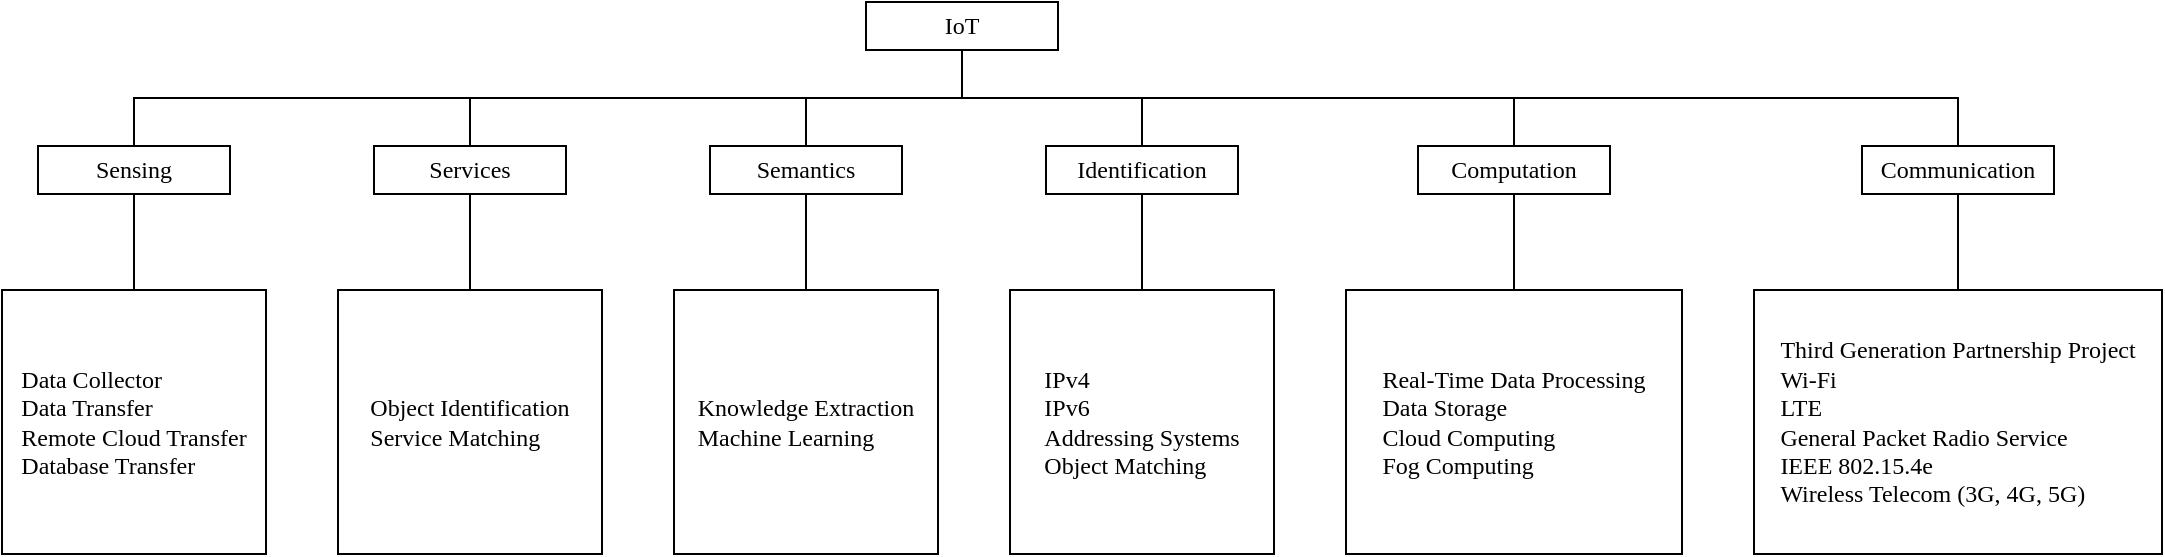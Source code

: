 <mxfile version="24.4.15" type="device">
  <diagram name="Page-1" id="cpVl-XdMm6i_dnP8wX1L">
    <mxGraphModel dx="2583" dy="744" grid="1" gridSize="12" guides="1" tooltips="1" connect="1" arrows="1" fold="1" page="0" pageScale="1" pageWidth="827" pageHeight="1169" background="none" math="0" shadow="0">
      <root>
        <mxCell id="0" />
        <mxCell id="1" parent="0" />
        <mxCell id="fNZFB94BEyN8GhcsSaSw-48" style="edgeStyle=orthogonalEdgeStyle;rounded=0;orthogonalLoop=1;jettySize=auto;html=1;exitX=0.5;exitY=1;exitDx=0;exitDy=0;entryX=0.5;entryY=0;entryDx=0;entryDy=0;endArrow=none;endFill=0;" edge="1" parent="1" source="fNZFB94BEyN8GhcsSaSw-3" target="fNZFB94BEyN8GhcsSaSw-18">
          <mxGeometry relative="1" as="geometry" />
        </mxCell>
        <mxCell id="fNZFB94BEyN8GhcsSaSw-3" value="&lt;font face=&quot;Times New Roman&quot;&gt;Sensing&lt;/font&gt;" style="rounded=0;whiteSpace=wrap;html=1;" vertex="1" parent="1">
          <mxGeometry x="-798" y="312" width="96" height="24" as="geometry" />
        </mxCell>
        <mxCell id="fNZFB94BEyN8GhcsSaSw-49" style="edgeStyle=orthogonalEdgeStyle;rounded=0;orthogonalLoop=1;jettySize=auto;html=1;exitX=0.5;exitY=1;exitDx=0;exitDy=0;entryX=0.5;entryY=0;entryDx=0;entryDy=0;endArrow=none;endFill=0;" edge="1" parent="1" source="fNZFB94BEyN8GhcsSaSw-5" target="fNZFB94BEyN8GhcsSaSw-12">
          <mxGeometry relative="1" as="geometry" />
        </mxCell>
        <mxCell id="fNZFB94BEyN8GhcsSaSw-5" value="&lt;font face=&quot;Times New Roman&quot;&gt;Services&lt;/font&gt;" style="rounded=0;whiteSpace=wrap;html=1;" vertex="1" parent="1">
          <mxGeometry x="-630" y="312" width="96" height="24" as="geometry" />
        </mxCell>
        <mxCell id="fNZFB94BEyN8GhcsSaSw-50" style="edgeStyle=orthogonalEdgeStyle;rounded=0;orthogonalLoop=1;jettySize=auto;html=1;entryX=0.5;entryY=0;entryDx=0;entryDy=0;endArrow=none;endFill=0;" edge="1" parent="1" source="fNZFB94BEyN8GhcsSaSw-6" target="fNZFB94BEyN8GhcsSaSw-13">
          <mxGeometry relative="1" as="geometry" />
        </mxCell>
        <mxCell id="fNZFB94BEyN8GhcsSaSw-6" value="&lt;font face=&quot;Times New Roman&quot;&gt;Semantics&lt;/font&gt;" style="rounded=0;whiteSpace=wrap;html=1;" vertex="1" parent="1">
          <mxGeometry x="-462" y="312" width="96" height="24" as="geometry" />
        </mxCell>
        <mxCell id="fNZFB94BEyN8GhcsSaSw-51" style="edgeStyle=orthogonalEdgeStyle;rounded=0;orthogonalLoop=1;jettySize=auto;html=1;endArrow=none;endFill=0;" edge="1" parent="1" source="fNZFB94BEyN8GhcsSaSw-7" target="fNZFB94BEyN8GhcsSaSw-14">
          <mxGeometry relative="1" as="geometry" />
        </mxCell>
        <mxCell id="fNZFB94BEyN8GhcsSaSw-7" value="&lt;font face=&quot;Times New Roman&quot;&gt;Identification&lt;/font&gt;" style="rounded=0;whiteSpace=wrap;html=1;" vertex="1" parent="1">
          <mxGeometry x="-294" y="312" width="96" height="24" as="geometry" />
        </mxCell>
        <mxCell id="fNZFB94BEyN8GhcsSaSw-52" style="edgeStyle=orthogonalEdgeStyle;rounded=0;orthogonalLoop=1;jettySize=auto;html=1;endArrow=none;endFill=0;" edge="1" parent="1" source="fNZFB94BEyN8GhcsSaSw-8" target="fNZFB94BEyN8GhcsSaSw-15">
          <mxGeometry relative="1" as="geometry" />
        </mxCell>
        <mxCell id="fNZFB94BEyN8GhcsSaSw-8" value="&lt;font face=&quot;Times New Roman&quot;&gt;Computation&lt;/font&gt;" style="rounded=0;whiteSpace=wrap;html=1;" vertex="1" parent="1">
          <mxGeometry x="-108" y="312" width="96" height="24" as="geometry" />
        </mxCell>
        <mxCell id="fNZFB94BEyN8GhcsSaSw-53" style="edgeStyle=orthogonalEdgeStyle;rounded=0;orthogonalLoop=1;jettySize=auto;html=1;entryX=0.5;entryY=0;entryDx=0;entryDy=0;endArrow=none;endFill=0;" edge="1" parent="1" source="fNZFB94BEyN8GhcsSaSw-9" target="fNZFB94BEyN8GhcsSaSw-16">
          <mxGeometry relative="1" as="geometry" />
        </mxCell>
        <mxCell id="fNZFB94BEyN8GhcsSaSw-9" value="&lt;font face=&quot;Times New Roman&quot;&gt;Communication&lt;/font&gt;" style="rounded=0;whiteSpace=wrap;html=1;" vertex="1" parent="1">
          <mxGeometry x="114" y="312" width="96" height="24" as="geometry" />
        </mxCell>
        <mxCell id="fNZFB94BEyN8GhcsSaSw-12" value="&lt;div style=&quot;text-align: justify;&quot;&gt;Object Identification&lt;/div&gt;&lt;div style=&quot;text-align: justify;&quot;&gt;&lt;span style=&quot;background-color: initial;&quot;&gt;Service Matching&lt;/span&gt;&lt;br&gt;&lt;/div&gt;" style="rounded=0;whiteSpace=wrap;html=1;fontFamily=Times New Roman;labelBackgroundColor=none;labelBorderColor=none;" vertex="1" parent="1">
          <mxGeometry x="-648" y="384" width="132" height="132" as="geometry" />
        </mxCell>
        <mxCell id="fNZFB94BEyN8GhcsSaSw-13" value="&lt;div style=&quot;text-align: justify;&quot;&gt;&lt;div&gt;Knowledge Extraction&lt;/div&gt;&lt;div&gt;&lt;div&gt;Machine Learning&lt;/div&gt;&lt;/div&gt;&lt;/div&gt;" style="rounded=0;whiteSpace=wrap;html=1;fontFamily=Times New Roman;labelBackgroundColor=none;labelBorderColor=none;" vertex="1" parent="1">
          <mxGeometry x="-480" y="384" width="132" height="132" as="geometry" />
        </mxCell>
        <mxCell id="fNZFB94BEyN8GhcsSaSw-14" value="&lt;div style=&quot;text-align: justify;&quot;&gt;&lt;div&gt;IPv4&lt;/div&gt;&lt;div&gt;IPv6&lt;br&gt;&lt;div&gt;Addressing Systems&lt;/div&gt;&lt;/div&gt;&lt;div&gt;&lt;div&gt;Object Matching&lt;/div&gt;&lt;/div&gt;&lt;/div&gt;" style="rounded=0;whiteSpace=wrap;html=1;fontFamily=Times New Roman;labelBackgroundColor=none;labelBorderColor=none;" vertex="1" parent="1">
          <mxGeometry x="-312" y="384" width="132" height="132" as="geometry" />
        </mxCell>
        <mxCell id="fNZFB94BEyN8GhcsSaSw-15" value="&lt;div style=&quot;text-align: justify;&quot;&gt;&lt;div&gt;Real-Time Data Processing&lt;br&gt;&lt;div&gt;Data Storage&lt;/div&gt;&lt;/div&gt;&lt;div&gt;&lt;div&gt;Cloud Computing&lt;/div&gt;&lt;/div&gt;&lt;div&gt;&lt;div&gt;Fog Computing&lt;/div&gt;&lt;/div&gt;&lt;/div&gt;" style="rounded=0;whiteSpace=wrap;html=1;fontFamily=Times New Roman;labelBackgroundColor=none;labelBorderColor=none;" vertex="1" parent="1">
          <mxGeometry x="-144" y="384" width="168" height="132" as="geometry" />
        </mxCell>
        <mxCell id="fNZFB94BEyN8GhcsSaSw-16" value="&lt;div style=&quot;text-align: justify;&quot;&gt;&lt;div&gt;&lt;div&gt;Third Generation Partnership Project&lt;/div&gt;&lt;/div&gt;&lt;div&gt;&lt;div&gt;Wi-Fi&lt;/div&gt;&lt;/div&gt;&lt;div&gt;LTE&lt;br&gt;&lt;div&gt;General Packet Radio Service&lt;/div&gt;&lt;/div&gt;&lt;div&gt;&lt;div&gt;IEEE 802.15.4e&lt;/div&gt;&lt;/div&gt;&lt;div&gt;&lt;div&gt;Wireless Telecom (3G, 4G, 5G)&lt;/div&gt;&lt;/div&gt;&lt;/div&gt;" style="rounded=0;whiteSpace=wrap;html=1;fontFamily=Times New Roman;labelBackgroundColor=none;labelBorderColor=none;" vertex="1" parent="1">
          <mxGeometry x="60" y="384" width="204" height="132" as="geometry" />
        </mxCell>
        <mxCell id="fNZFB94BEyN8GhcsSaSw-18" value="&lt;div style=&quot;text-align: justify;&quot;&gt;&lt;div&gt;Data Collector&lt;/div&gt;&lt;div&gt;Data Transfer&lt;/div&gt;&lt;div&gt;Remote Cloud Transfer&lt;/div&gt;&lt;div&gt;Database Transfer&lt;/div&gt;&lt;/div&gt;" style="rounded=0;whiteSpace=wrap;html=1;fontFamily=Times New Roman;labelBackgroundColor=none;labelBorderColor=none;" vertex="1" parent="1">
          <mxGeometry x="-816" y="384" width="132" height="132" as="geometry" />
        </mxCell>
        <mxCell id="fNZFB94BEyN8GhcsSaSw-40" style="edgeStyle=orthogonalEdgeStyle;rounded=0;orthogonalLoop=1;jettySize=auto;html=1;exitX=0.5;exitY=1;exitDx=0;exitDy=0;endArrow=none;endFill=0;" edge="1" parent="1" source="fNZFB94BEyN8GhcsSaSw-19" target="fNZFB94BEyN8GhcsSaSw-3">
          <mxGeometry relative="1" as="geometry" />
        </mxCell>
        <mxCell id="fNZFB94BEyN8GhcsSaSw-42" style="edgeStyle=orthogonalEdgeStyle;rounded=0;orthogonalLoop=1;jettySize=auto;html=1;exitX=0.5;exitY=1;exitDx=0;exitDy=0;endArrow=none;endFill=0;" edge="1" parent="1" source="fNZFB94BEyN8GhcsSaSw-19" target="fNZFB94BEyN8GhcsSaSw-5">
          <mxGeometry relative="1" as="geometry" />
        </mxCell>
        <mxCell id="fNZFB94BEyN8GhcsSaSw-43" style="edgeStyle=orthogonalEdgeStyle;rounded=0;orthogonalLoop=1;jettySize=auto;html=1;exitX=0.5;exitY=1;exitDx=0;exitDy=0;endArrow=none;endFill=0;" edge="1" parent="1" source="fNZFB94BEyN8GhcsSaSw-19" target="fNZFB94BEyN8GhcsSaSw-6">
          <mxGeometry relative="1" as="geometry" />
        </mxCell>
        <mxCell id="fNZFB94BEyN8GhcsSaSw-44" style="edgeStyle=orthogonalEdgeStyle;rounded=0;orthogonalLoop=1;jettySize=auto;html=1;exitX=0.5;exitY=1;exitDx=0;exitDy=0;endArrow=none;endFill=0;" edge="1" parent="1" source="fNZFB94BEyN8GhcsSaSw-19" target="fNZFB94BEyN8GhcsSaSw-7">
          <mxGeometry relative="1" as="geometry" />
        </mxCell>
        <mxCell id="fNZFB94BEyN8GhcsSaSw-46" style="edgeStyle=orthogonalEdgeStyle;rounded=0;orthogonalLoop=1;jettySize=auto;html=1;exitX=0.5;exitY=1;exitDx=0;exitDy=0;endArrow=none;endFill=0;" edge="1" parent="1" source="fNZFB94BEyN8GhcsSaSw-19" target="fNZFB94BEyN8GhcsSaSw-8">
          <mxGeometry relative="1" as="geometry" />
        </mxCell>
        <mxCell id="fNZFB94BEyN8GhcsSaSw-47" style="edgeStyle=orthogonalEdgeStyle;rounded=0;orthogonalLoop=1;jettySize=auto;html=1;exitX=0.5;exitY=1;exitDx=0;exitDy=0;endArrow=none;endFill=0;" edge="1" parent="1" source="fNZFB94BEyN8GhcsSaSw-19" target="fNZFB94BEyN8GhcsSaSw-9">
          <mxGeometry relative="1" as="geometry" />
        </mxCell>
        <mxCell id="fNZFB94BEyN8GhcsSaSw-19" value="&lt;div&gt;&lt;font face=&quot;Times New Roman&quot;&gt;IoT&lt;/font&gt;&lt;/div&gt;" style="rounded=0;whiteSpace=wrap;html=1;" vertex="1" parent="1">
          <mxGeometry x="-384" y="240" width="96" height="24" as="geometry" />
        </mxCell>
      </root>
    </mxGraphModel>
  </diagram>
</mxfile>
